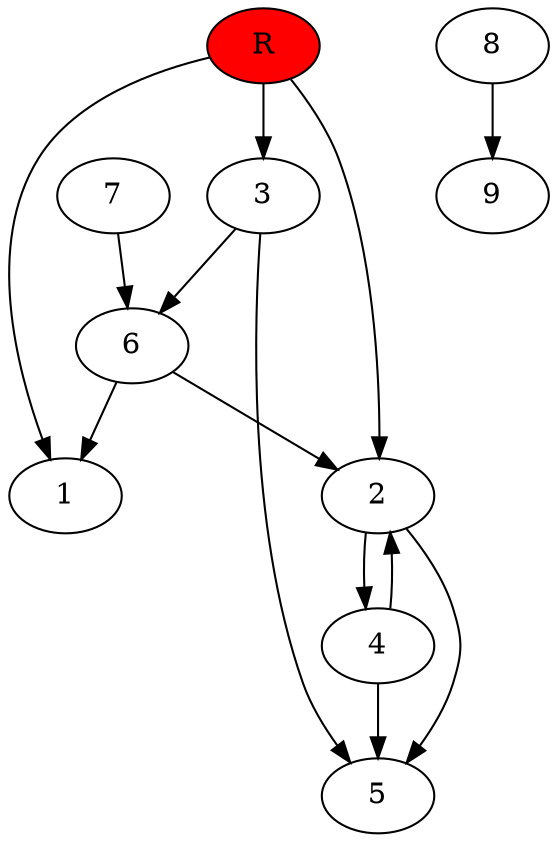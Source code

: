 digraph prb15752 {
	1
	2
	3
	4
	5
	6
	7
	8
	R [fillcolor="#ff0000" style=filled]
	2 -> 4
	2 -> 5
	3 -> 5
	3 -> 6
	4 -> 2
	4 -> 5
	6 -> 1
	6 -> 2
	7 -> 6
	8 -> 9
	R -> 1
	R -> 2
	R -> 3
}
